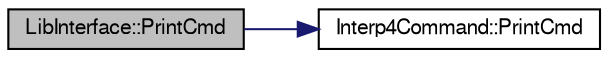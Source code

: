 digraph "LibInterface::PrintCmd"
{
 // LATEX_PDF_SIZE
  edge [fontname="FreeSans",fontsize="10",labelfontname="FreeSans",labelfontsize="10"];
  node [fontname="FreeSans",fontsize="10",shape=record];
  rankdir="LR";
  Node1 [label="LibInterface::PrintCmd",height=0.2,width=0.4,color="black", fillcolor="grey75", style="filled", fontcolor="black",tooltip="Funkcja wyswietla nazwe polecenia oraz parametry."];
  Node1 -> Node2 [color="midnightblue",fontsize="10",style="solid",fontname="FreeSans"];
  Node2 [label="Interp4Command::PrintCmd",height=0.2,width=0.4,color="black", fillcolor="white", style="filled",URL="$classInterp4Command.html#a08fbbf2a70cdac46930b0eba6f5f361c",tooltip="Wyświetla postać bieżącego polecenia (nazwę oraz wartości parametrów)."];
}
